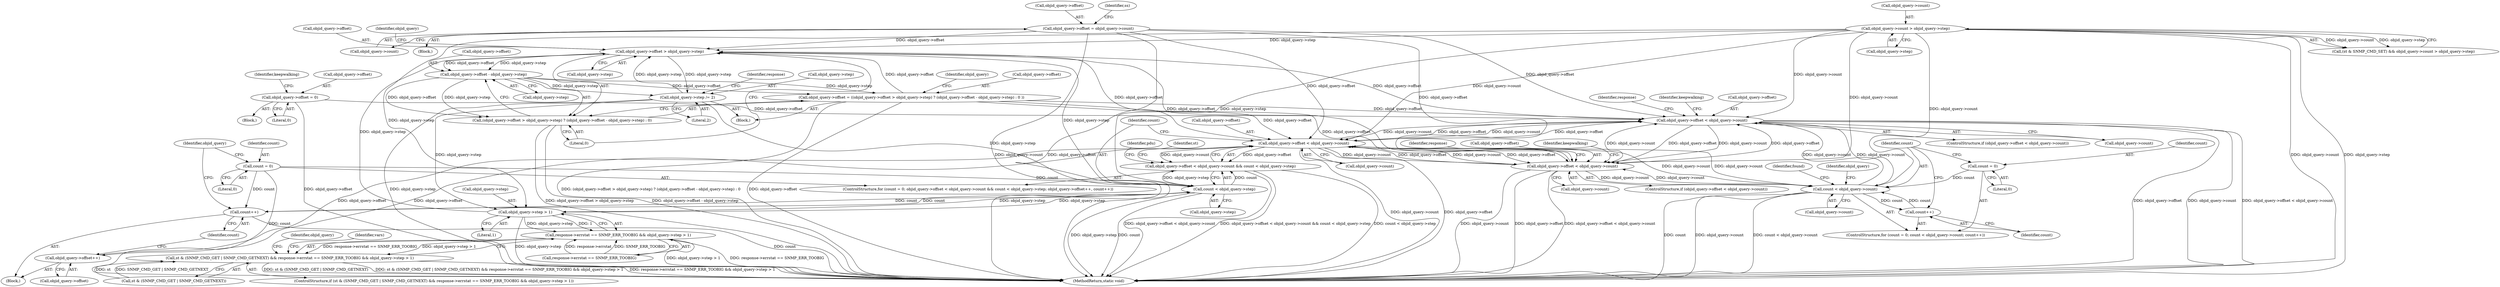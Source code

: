 digraph "0_php_cab1c3b3708eead315e033359d07049b23b147a3_5@pointer" {
"1001035" [label="(Call,objid_query->offset > objid_query->step)"];
"1000928" [label="(Call,objid_query->offset < objid_query->count)"];
"1000603" [label="(Call,objid_query->offset = 0)"];
"1000326" [label="(Call,objid_query->offset < objid_query->count)"];
"1000339" [label="(Call,objid_query->offset++)"];
"1001030" [label="(Call,objid_query->offset = ((objid_query->offset > objid_query->step) ? (objid_query->offset - objid_query->step) : 0 ))"];
"1001042" [label="(Call,objid_query->offset - objid_query->step)"];
"1001035" [label="(Call,objid_query->offset > objid_query->step)"];
"1000482" [label="(Call,objid_query->offset < objid_query->count)"];
"1000188" [label="(Call,objid_query->offset = objid_query->count)"];
"1000218" [label="(Call,objid_query->count > objid_query->step)"];
"1000652" [label="(Call,count < objid_query->count)"];
"1000649" [label="(Call,count = 0)"];
"1000657" [label="(Call,count++)"];
"1001050" [label="(Call,objid_query->step /= 2)"];
"1000333" [label="(Call,count < objid_query->step)"];
"1000343" [label="(Call,count++)"];
"1000322" [label="(Call,count = 0)"];
"1001024" [label="(Call,objid_query->step > 1)"];
"1000325" [label="(Call,objid_query->offset < objid_query->count && count < objid_query->step)"];
"1001018" [label="(Call,response->errstat == SNMP_ERR_TOOBIG && objid_query->step > 1)"];
"1001012" [label="(Call,st & (SNMP_CMD_GET | SNMP_CMD_GETNEXT) && response->errstat == SNMP_ERR_TOOBIG && objid_query->step > 1)"];
"1001034" [label="(Call,(objid_query->offset > objid_query->step) ? (objid_query->offset - objid_query->step) : 0)"];
"1001029" [label="(Block,)"];
"1001030" [label="(Call,objid_query->offset = ((objid_query->offset > objid_query->step) ? (objid_query->offset - objid_query->step) : 0 ))"];
"1000324" [label="(Literal,0)"];
"1001039" [label="(Call,objid_query->step)"];
"1000711" [label="(Identifier,found)"];
"1000189" [label="(Call,objid_query->offset)"];
"1000343" [label="(Call,count++)"];
"1001028" [label="(Literal,1)"];
"1000326" [label="(Call,objid_query->offset < objid_query->count)"];
"1000482" [label="(Call,objid_query->offset < objid_query->count)"];
"1000648" [label="(ControlStructure,for (count = 0; count < objid_query->count; count++))"];
"1001019" [label="(Call,response->errstat == SNMP_ERR_TOOBIG)"];
"1001013" [label="(Call,st & (SNMP_CMD_GET | SNMP_CMD_GETNEXT))"];
"1001024" [label="(Call,objid_query->step > 1)"];
"1000650" [label="(Identifier,count)"];
"1000666" [label="(Identifier,objid_query)"];
"1001158" [label="(MethodReturn,static void)"];
"1000652" [label="(Call,count < objid_query->count)"];
"1000486" [label="(Call,objid_query->count)"];
"1001052" [label="(Identifier,objid_query)"];
"1000219" [label="(Call,objid_query->count)"];
"1000340" [label="(Call,objid_query->offset)"];
"1000654" [label="(Call,objid_query->count)"];
"1000327" [label="(Call,objid_query->offset)"];
"1000333" [label="(Call,count < objid_query->step)"];
"1000604" [label="(Call,objid_query->offset)"];
"1001025" [label="(Call,objid_query->step)"];
"1000325" [label="(Call,objid_query->offset < objid_query->count && count < objid_query->step)"];
"1000649" [label="(Call,count = 0)"];
"1000657" [label="(Call,count++)"];
"1001042" [label="(Call,objid_query->offset - objid_query->step)"];
"1001012" [label="(Call,st & (SNMP_CMD_GET | SNMP_CMD_GETNEXT) && response->errstat == SNMP_ERR_TOOBIG && objid_query->step > 1)"];
"1001062" [label="(Identifier,vars)"];
"1000603" [label="(Call,objid_query->offset = 0)"];
"1000651" [label="(Literal,0)"];
"1001018" [label="(Call,response->errstat == SNMP_ERR_TOOBIG && objid_query->step > 1)"];
"1001056" [label="(Identifier,response)"];
"1000328" [label="(Identifier,objid_query)"];
"1000323" [label="(Identifier,count)"];
"1000929" [label="(Call,objid_query->offset)"];
"1001031" [label="(Call,objid_query->offset)"];
"1000495" [label="(Identifier,response)"];
"1000483" [label="(Call,objid_query->offset)"];
"1000322" [label="(Call,count = 0)"];
"1001049" [label="(Literal,0)"];
"1001050" [label="(Call,objid_query->step /= 2)"];
"1001054" [label="(Literal,2)"];
"1001034" [label="(Call,(objid_query->offset > objid_query->step) ? (objid_query->offset - objid_query->step) : 0)"];
"1001152" [label="(Identifier,response)"];
"1001032" [label="(Identifier,objid_query)"];
"1000928" [label="(Call,objid_query->offset < objid_query->count)"];
"1000607" [label="(Literal,0)"];
"1000339" [label="(Call,objid_query->offset++)"];
"1000198" [label="(Identifier,ss)"];
"1001046" [label="(Call,objid_query->step)"];
"1000481" [label="(ControlStructure,if (objid_query->offset < objid_query->count))"];
"1000344" [label="(Identifier,count)"];
"1000192" [label="(Call,objid_query->count)"];
"1000222" [label="(Call,objid_query->step)"];
"1001035" [label="(Call,objid_query->offset > objid_query->step)"];
"1001051" [label="(Call,objid_query->step)"];
"1000335" [label="(Call,objid_query->step)"];
"1000334" [label="(Identifier,count)"];
"1000348" [label="(Identifier,st)"];
"1000218" [label="(Call,objid_query->count > objid_query->step)"];
"1000596" [label="(Block,)"];
"1000214" [label="(Call,(st & SNMP_CMD_SET) && objid_query->count > objid_query->step)"];
"1000609" [label="(Identifier,keepwalking)"];
"1000321" [label="(ControlStructure,for (count = 0; objid_query->offset < objid_query->count && count < objid_query->step; objid_query->offset++, count++))"];
"1001044" [label="(Identifier,objid_query)"];
"1000330" [label="(Call,objid_query->count)"];
"1001043" [label="(Call,objid_query->offset)"];
"1000491" [label="(Identifier,keepwalking)"];
"1000155" [label="(Block,)"];
"1001036" [label="(Call,objid_query->offset)"];
"1000338" [label="(Block,)"];
"1000653" [label="(Identifier,count)"];
"1000658" [label="(Identifier,count)"];
"1001011" [label="(ControlStructure,if (st & (SNMP_CMD_GET | SNMP_CMD_GETNEXT) && response->errstat == SNMP_ERR_TOOBIG && objid_query->step > 1))"];
"1000927" [label="(ControlStructure,if (objid_query->offset < objid_query->count))"];
"1000937" [label="(Identifier,keepwalking)"];
"1000446" [label="(Identifier,pdu)"];
"1000188" [label="(Call,objid_query->offset = objid_query->count)"];
"1000932" [label="(Call,objid_query->count)"];
"1001035" -> "1001034"  [label="AST: "];
"1001035" -> "1001039"  [label="CFG: "];
"1001036" -> "1001035"  [label="AST: "];
"1001039" -> "1001035"  [label="AST: "];
"1001044" -> "1001035"  [label="CFG: "];
"1001049" -> "1001035"  [label="CFG: "];
"1000928" -> "1001035"  [label="DDG: objid_query->offset"];
"1000326" -> "1001035"  [label="DDG: objid_query->offset"];
"1001030" -> "1001035"  [label="DDG: objid_query->offset"];
"1000482" -> "1001035"  [label="DDG: objid_query->offset"];
"1000188" -> "1001035"  [label="DDG: objid_query->offset"];
"1001050" -> "1001035"  [label="DDG: objid_query->step"];
"1000218" -> "1001035"  [label="DDG: objid_query->step"];
"1000333" -> "1001035"  [label="DDG: objid_query->step"];
"1001024" -> "1001035"  [label="DDG: objid_query->step"];
"1001035" -> "1001042"  [label="DDG: objid_query->offset"];
"1001035" -> "1001042"  [label="DDG: objid_query->step"];
"1001035" -> "1001050"  [label="DDG: objid_query->step"];
"1000928" -> "1000927"  [label="AST: "];
"1000928" -> "1000932"  [label="CFG: "];
"1000929" -> "1000928"  [label="AST: "];
"1000932" -> "1000928"  [label="AST: "];
"1000937" -> "1000928"  [label="CFG: "];
"1001152" -> "1000928"  [label="CFG: "];
"1000928" -> "1001158"  [label="DDG: objid_query->offset"];
"1000928" -> "1001158"  [label="DDG: objid_query->count"];
"1000928" -> "1001158"  [label="DDG: objid_query->offset < objid_query->count"];
"1000928" -> "1000326"  [label="DDG: objid_query->offset"];
"1000928" -> "1000326"  [label="DDG: objid_query->count"];
"1000928" -> "1000482"  [label="DDG: objid_query->offset"];
"1000928" -> "1000482"  [label="DDG: objid_query->count"];
"1000928" -> "1000652"  [label="DDG: objid_query->count"];
"1000603" -> "1000928"  [label="DDG: objid_query->offset"];
"1000326" -> "1000928"  [label="DDG: objid_query->offset"];
"1000326" -> "1000928"  [label="DDG: objid_query->count"];
"1001030" -> "1000928"  [label="DDG: objid_query->offset"];
"1000482" -> "1000928"  [label="DDG: objid_query->offset"];
"1000482" -> "1000928"  [label="DDG: objid_query->count"];
"1000188" -> "1000928"  [label="DDG: objid_query->offset"];
"1000218" -> "1000928"  [label="DDG: objid_query->count"];
"1000652" -> "1000928"  [label="DDG: objid_query->count"];
"1000603" -> "1000596"  [label="AST: "];
"1000603" -> "1000607"  [label="CFG: "];
"1000604" -> "1000603"  [label="AST: "];
"1000607" -> "1000603"  [label="AST: "];
"1000609" -> "1000603"  [label="CFG: "];
"1000603" -> "1001158"  [label="DDG: objid_query->offset"];
"1000326" -> "1000325"  [label="AST: "];
"1000326" -> "1000330"  [label="CFG: "];
"1000327" -> "1000326"  [label="AST: "];
"1000330" -> "1000326"  [label="AST: "];
"1000334" -> "1000326"  [label="CFG: "];
"1000325" -> "1000326"  [label="CFG: "];
"1000326" -> "1001158"  [label="DDG: objid_query->count"];
"1000326" -> "1001158"  [label="DDG: objid_query->offset"];
"1000326" -> "1000325"  [label="DDG: objid_query->offset"];
"1000326" -> "1000325"  [label="DDG: objid_query->count"];
"1000339" -> "1000326"  [label="DDG: objid_query->offset"];
"1001030" -> "1000326"  [label="DDG: objid_query->offset"];
"1000482" -> "1000326"  [label="DDG: objid_query->offset"];
"1000482" -> "1000326"  [label="DDG: objid_query->count"];
"1000188" -> "1000326"  [label="DDG: objid_query->offset"];
"1000218" -> "1000326"  [label="DDG: objid_query->count"];
"1000652" -> "1000326"  [label="DDG: objid_query->count"];
"1000326" -> "1000339"  [label="DDG: objid_query->offset"];
"1000326" -> "1000482"  [label="DDG: objid_query->offset"];
"1000326" -> "1000482"  [label="DDG: objid_query->count"];
"1000326" -> "1000652"  [label="DDG: objid_query->count"];
"1000339" -> "1000338"  [label="AST: "];
"1000339" -> "1000340"  [label="CFG: "];
"1000340" -> "1000339"  [label="AST: "];
"1000344" -> "1000339"  [label="CFG: "];
"1001030" -> "1001029"  [label="AST: "];
"1001030" -> "1001034"  [label="CFG: "];
"1001031" -> "1001030"  [label="AST: "];
"1001034" -> "1001030"  [label="AST: "];
"1001052" -> "1001030"  [label="CFG: "];
"1001030" -> "1001158"  [label="DDG: (objid_query->offset > objid_query->step) ? (objid_query->offset - objid_query->step) : 0"];
"1001030" -> "1001158"  [label="DDG: objid_query->offset"];
"1001030" -> "1000482"  [label="DDG: objid_query->offset"];
"1001042" -> "1001030"  [label="DDG: objid_query->offset"];
"1001042" -> "1001030"  [label="DDG: objid_query->step"];
"1001042" -> "1001034"  [label="AST: "];
"1001042" -> "1001046"  [label="CFG: "];
"1001043" -> "1001042"  [label="AST: "];
"1001046" -> "1001042"  [label="AST: "];
"1001034" -> "1001042"  [label="CFG: "];
"1001042" -> "1001034"  [label="DDG: objid_query->offset"];
"1001042" -> "1001034"  [label="DDG: objid_query->step"];
"1001042" -> "1001050"  [label="DDG: objid_query->step"];
"1000482" -> "1000481"  [label="AST: "];
"1000482" -> "1000486"  [label="CFG: "];
"1000483" -> "1000482"  [label="AST: "];
"1000486" -> "1000482"  [label="AST: "];
"1000491" -> "1000482"  [label="CFG: "];
"1000495" -> "1000482"  [label="CFG: "];
"1000482" -> "1001158"  [label="DDG: objid_query->count"];
"1000482" -> "1001158"  [label="DDG: objid_query->offset"];
"1000482" -> "1001158"  [label="DDG: objid_query->offset < objid_query->count"];
"1000188" -> "1000482"  [label="DDG: objid_query->offset"];
"1000218" -> "1000482"  [label="DDG: objid_query->count"];
"1000652" -> "1000482"  [label="DDG: objid_query->count"];
"1000482" -> "1000652"  [label="DDG: objid_query->count"];
"1000188" -> "1000155"  [label="AST: "];
"1000188" -> "1000192"  [label="CFG: "];
"1000189" -> "1000188"  [label="AST: "];
"1000192" -> "1000188"  [label="AST: "];
"1000198" -> "1000188"  [label="CFG: "];
"1000188" -> "1001158"  [label="DDG: objid_query->offset"];
"1000188" -> "1001158"  [label="DDG: objid_query->count"];
"1000218" -> "1000214"  [label="AST: "];
"1000218" -> "1000222"  [label="CFG: "];
"1000219" -> "1000218"  [label="AST: "];
"1000222" -> "1000218"  [label="AST: "];
"1000214" -> "1000218"  [label="CFG: "];
"1000218" -> "1001158"  [label="DDG: objid_query->count"];
"1000218" -> "1001158"  [label="DDG: objid_query->step"];
"1000218" -> "1000214"  [label="DDG: objid_query->count"];
"1000218" -> "1000214"  [label="DDG: objid_query->step"];
"1000218" -> "1000333"  [label="DDG: objid_query->step"];
"1000218" -> "1000652"  [label="DDG: objid_query->count"];
"1000218" -> "1001024"  [label="DDG: objid_query->step"];
"1000652" -> "1000648"  [label="AST: "];
"1000652" -> "1000654"  [label="CFG: "];
"1000653" -> "1000652"  [label="AST: "];
"1000654" -> "1000652"  [label="AST: "];
"1000666" -> "1000652"  [label="CFG: "];
"1000711" -> "1000652"  [label="CFG: "];
"1000652" -> "1001158"  [label="DDG: count < objid_query->count"];
"1000652" -> "1001158"  [label="DDG: count"];
"1000652" -> "1001158"  [label="DDG: objid_query->count"];
"1000649" -> "1000652"  [label="DDG: count"];
"1000657" -> "1000652"  [label="DDG: count"];
"1000652" -> "1000657"  [label="DDG: count"];
"1000649" -> "1000648"  [label="AST: "];
"1000649" -> "1000651"  [label="CFG: "];
"1000650" -> "1000649"  [label="AST: "];
"1000651" -> "1000649"  [label="AST: "];
"1000653" -> "1000649"  [label="CFG: "];
"1000657" -> "1000648"  [label="AST: "];
"1000657" -> "1000658"  [label="CFG: "];
"1000658" -> "1000657"  [label="AST: "];
"1000653" -> "1000657"  [label="CFG: "];
"1001050" -> "1001029"  [label="AST: "];
"1001050" -> "1001054"  [label="CFG: "];
"1001051" -> "1001050"  [label="AST: "];
"1001054" -> "1001050"  [label="AST: "];
"1001056" -> "1001050"  [label="CFG: "];
"1001050" -> "1001158"  [label="DDG: objid_query->step"];
"1001050" -> "1000333"  [label="DDG: objid_query->step"];
"1001050" -> "1001024"  [label="DDG: objid_query->step"];
"1000333" -> "1000325"  [label="AST: "];
"1000333" -> "1000335"  [label="CFG: "];
"1000334" -> "1000333"  [label="AST: "];
"1000335" -> "1000333"  [label="AST: "];
"1000325" -> "1000333"  [label="CFG: "];
"1000333" -> "1001158"  [label="DDG: count"];
"1000333" -> "1001158"  [label="DDG: objid_query->step"];
"1000333" -> "1000325"  [label="DDG: count"];
"1000333" -> "1000325"  [label="DDG: objid_query->step"];
"1000343" -> "1000333"  [label="DDG: count"];
"1000322" -> "1000333"  [label="DDG: count"];
"1001024" -> "1000333"  [label="DDG: objid_query->step"];
"1000333" -> "1000343"  [label="DDG: count"];
"1000333" -> "1001024"  [label="DDG: objid_query->step"];
"1000343" -> "1000338"  [label="AST: "];
"1000343" -> "1000344"  [label="CFG: "];
"1000344" -> "1000343"  [label="AST: "];
"1000328" -> "1000343"  [label="CFG: "];
"1000343" -> "1001158"  [label="DDG: count"];
"1000322" -> "1000343"  [label="DDG: count"];
"1000322" -> "1000321"  [label="AST: "];
"1000322" -> "1000324"  [label="CFG: "];
"1000323" -> "1000322"  [label="AST: "];
"1000324" -> "1000322"  [label="AST: "];
"1000328" -> "1000322"  [label="CFG: "];
"1000322" -> "1001158"  [label="DDG: count"];
"1001024" -> "1001018"  [label="AST: "];
"1001024" -> "1001028"  [label="CFG: "];
"1001025" -> "1001024"  [label="AST: "];
"1001028" -> "1001024"  [label="AST: "];
"1001018" -> "1001024"  [label="CFG: "];
"1001024" -> "1001158"  [label="DDG: objid_query->step"];
"1001024" -> "1001018"  [label="DDG: objid_query->step"];
"1001024" -> "1001018"  [label="DDG: 1"];
"1000325" -> "1000321"  [label="AST: "];
"1000348" -> "1000325"  [label="CFG: "];
"1000446" -> "1000325"  [label="CFG: "];
"1000325" -> "1001158"  [label="DDG: objid_query->offset < objid_query->count"];
"1000325" -> "1001158"  [label="DDG: count < objid_query->step"];
"1000325" -> "1001158"  [label="DDG: objid_query->offset < objid_query->count && count < objid_query->step"];
"1001018" -> "1001012"  [label="AST: "];
"1001018" -> "1001019"  [label="CFG: "];
"1001019" -> "1001018"  [label="AST: "];
"1001012" -> "1001018"  [label="CFG: "];
"1001018" -> "1001158"  [label="DDG: objid_query->step > 1"];
"1001018" -> "1001158"  [label="DDG: response->errstat == SNMP_ERR_TOOBIG"];
"1001018" -> "1001012"  [label="DDG: response->errstat == SNMP_ERR_TOOBIG"];
"1001018" -> "1001012"  [label="DDG: objid_query->step > 1"];
"1001019" -> "1001018"  [label="DDG: response->errstat"];
"1001019" -> "1001018"  [label="DDG: SNMP_ERR_TOOBIG"];
"1001012" -> "1001011"  [label="AST: "];
"1001012" -> "1001013"  [label="CFG: "];
"1001013" -> "1001012"  [label="AST: "];
"1001032" -> "1001012"  [label="CFG: "];
"1001062" -> "1001012"  [label="CFG: "];
"1001012" -> "1001158"  [label="DDG: st & (SNMP_CMD_GET | SNMP_CMD_GETNEXT) && response->errstat == SNMP_ERR_TOOBIG && objid_query->step > 1"];
"1001012" -> "1001158"  [label="DDG: response->errstat == SNMP_ERR_TOOBIG && objid_query->step > 1"];
"1001012" -> "1001158"  [label="DDG: st & (SNMP_CMD_GET | SNMP_CMD_GETNEXT)"];
"1001013" -> "1001012"  [label="DDG: st"];
"1001013" -> "1001012"  [label="DDG: SNMP_CMD_GET | SNMP_CMD_GETNEXT"];
"1001034" -> "1001049"  [label="CFG: "];
"1001049" -> "1001034"  [label="AST: "];
"1001034" -> "1001158"  [label="DDG: objid_query->offset - objid_query->step"];
"1001034" -> "1001158"  [label="DDG: objid_query->offset > objid_query->step"];
}
